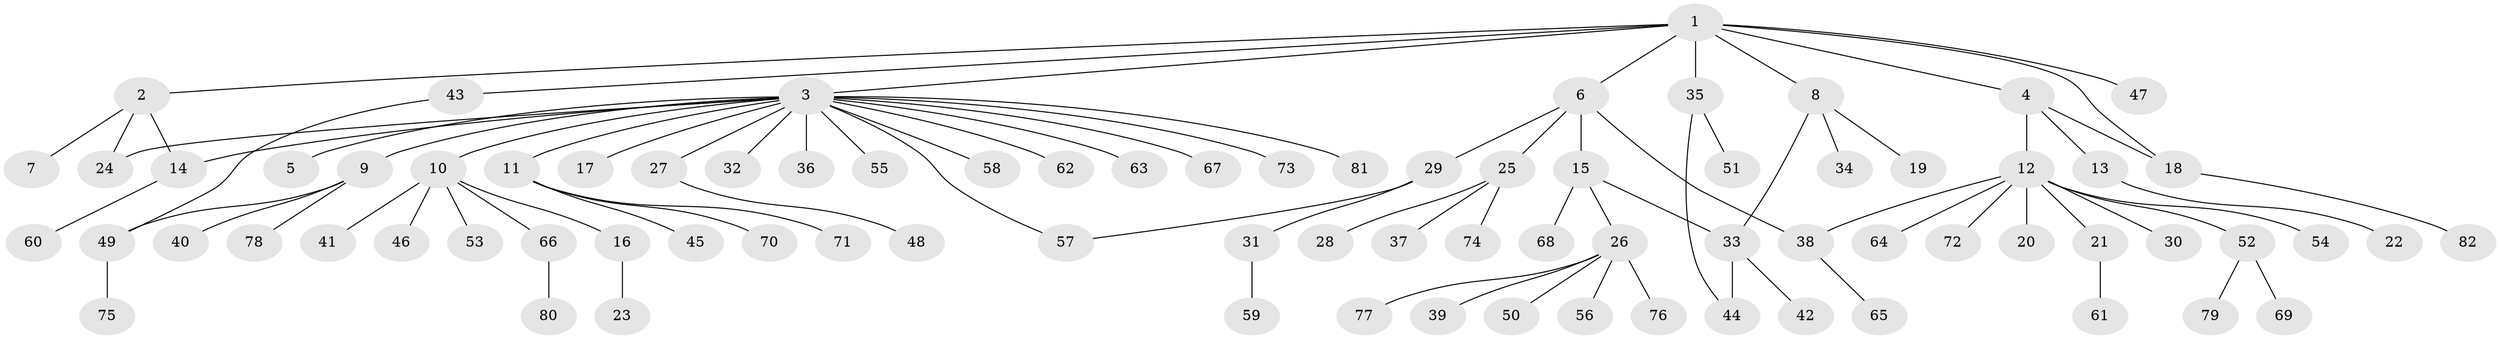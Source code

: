 // coarse degree distribution, {2: 0.12121212121212122, 6: 0.030303030303030304, 1: 0.6363636363636364, 7: 0.030303030303030304, 15: 0.030303030303030304, 5: 0.030303030303030304, 3: 0.12121212121212122}
// Generated by graph-tools (version 1.1) at 2025/36/03/04/25 23:36:56]
// undirected, 82 vertices, 89 edges
graph export_dot {
  node [color=gray90,style=filled];
  1;
  2;
  3;
  4;
  5;
  6;
  7;
  8;
  9;
  10;
  11;
  12;
  13;
  14;
  15;
  16;
  17;
  18;
  19;
  20;
  21;
  22;
  23;
  24;
  25;
  26;
  27;
  28;
  29;
  30;
  31;
  32;
  33;
  34;
  35;
  36;
  37;
  38;
  39;
  40;
  41;
  42;
  43;
  44;
  45;
  46;
  47;
  48;
  49;
  50;
  51;
  52;
  53;
  54;
  55;
  56;
  57;
  58;
  59;
  60;
  61;
  62;
  63;
  64;
  65;
  66;
  67;
  68;
  69;
  70;
  71;
  72;
  73;
  74;
  75;
  76;
  77;
  78;
  79;
  80;
  81;
  82;
  1 -- 2;
  1 -- 3;
  1 -- 4;
  1 -- 6;
  1 -- 8;
  1 -- 18;
  1 -- 35;
  1 -- 43;
  1 -- 47;
  2 -- 7;
  2 -- 14;
  2 -- 24;
  3 -- 5;
  3 -- 9;
  3 -- 10;
  3 -- 11;
  3 -- 14;
  3 -- 17;
  3 -- 24;
  3 -- 27;
  3 -- 32;
  3 -- 36;
  3 -- 55;
  3 -- 57;
  3 -- 58;
  3 -- 62;
  3 -- 63;
  3 -- 67;
  3 -- 73;
  3 -- 81;
  4 -- 12;
  4 -- 13;
  4 -- 18;
  6 -- 15;
  6 -- 25;
  6 -- 29;
  6 -- 38;
  8 -- 19;
  8 -- 33;
  8 -- 34;
  9 -- 40;
  9 -- 49;
  9 -- 78;
  10 -- 16;
  10 -- 41;
  10 -- 46;
  10 -- 53;
  10 -- 66;
  11 -- 45;
  11 -- 70;
  11 -- 71;
  12 -- 20;
  12 -- 21;
  12 -- 30;
  12 -- 38;
  12 -- 52;
  12 -- 54;
  12 -- 64;
  12 -- 72;
  13 -- 22;
  14 -- 60;
  15 -- 26;
  15 -- 33;
  15 -- 68;
  16 -- 23;
  18 -- 82;
  21 -- 61;
  25 -- 28;
  25 -- 37;
  25 -- 74;
  26 -- 39;
  26 -- 50;
  26 -- 56;
  26 -- 76;
  26 -- 77;
  27 -- 48;
  29 -- 31;
  29 -- 57;
  31 -- 59;
  33 -- 42;
  33 -- 44;
  35 -- 44;
  35 -- 51;
  38 -- 65;
  43 -- 49;
  49 -- 75;
  52 -- 69;
  52 -- 79;
  66 -- 80;
}
